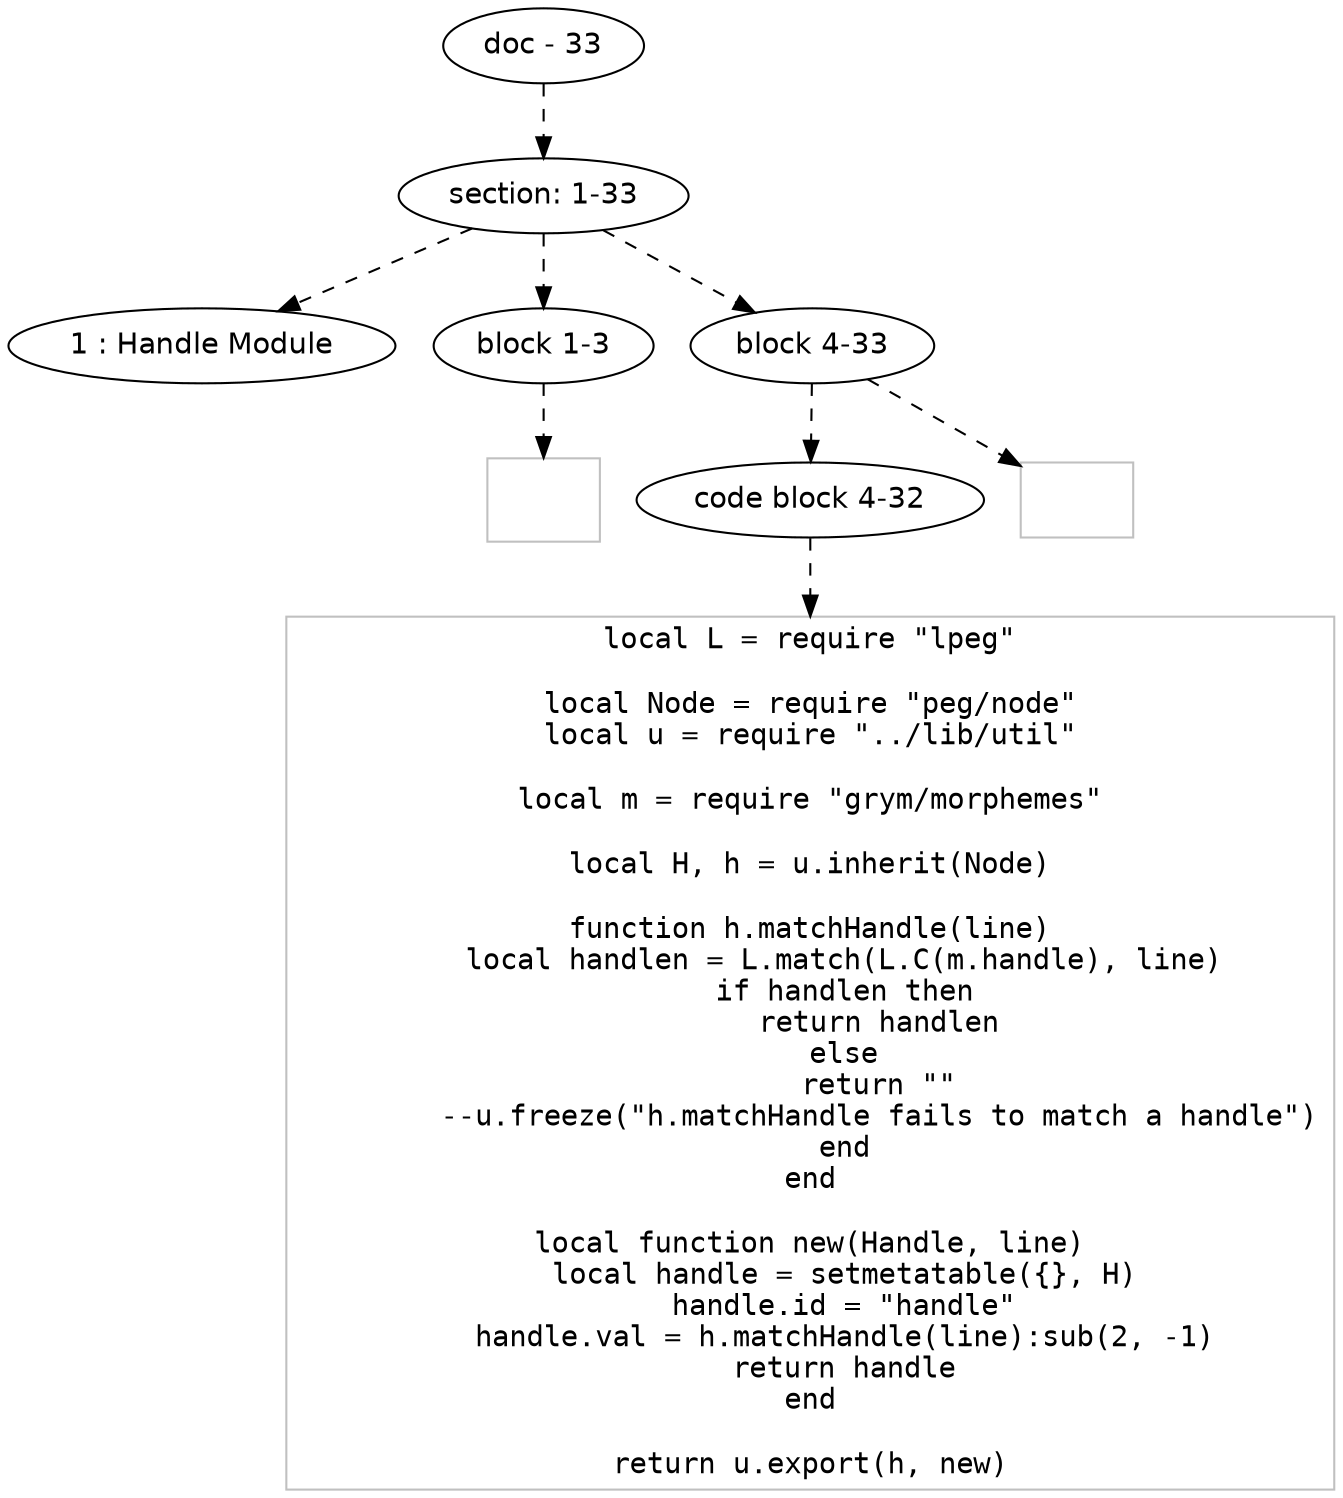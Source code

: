 digraph hierarchy {

node [fontname=Helvetica]
edge [style=dashed]

doc_0 [label="doc - 33"]

doc_0 -> { section_1}
{rank=same; section_1}

section_1 [label="section: 1-33"]

section_1 -> { header_2 block_3 block_4}
{rank=same; header_2 block_3 block_4}

header_2 [label="1 : Handle Module"]
block_3 [label="block 1-3"]
block_4 [label="block 4-33"]


block_3 -> leaf_5
leaf_5  [color=Gray,shape=rectangle,fontname=Inconsolata,label="

"]block_4 -> { codeblock_6}
{rank=same; codeblock_6}

codeblock_6 [label="code block 4-32"]


codeblock_6 -> leaf_7
leaf_7  [color=Gray,shape=rectangle,fontname=Inconsolata,label="local L = require \"lpeg\"

local Node = require \"peg/node\"
local u = require \"../lib/util\"

local m = require \"grym/morphemes\"

local H, h = u.inherit(Node)

function h.matchHandle(line)
    local handlen = L.match(L.C(m.handle), line)
    if handlen then
        return handlen
    else
        return \"\"
        --u.freeze(\"h.matchHandle fails to match a handle\")
    end
end

local function new(Handle, line)
    local handle = setmetatable({}, H)
    handle.id = \"handle\"
    handle.val = h.matchHandle(line):sub(2, -1)
    return handle
end

return u.export(h, new)
"]
block_4 -> leaf_8
leaf_8  [color=Gray,shape=rectangle,fontname=Inconsolata,label="
"]
}
